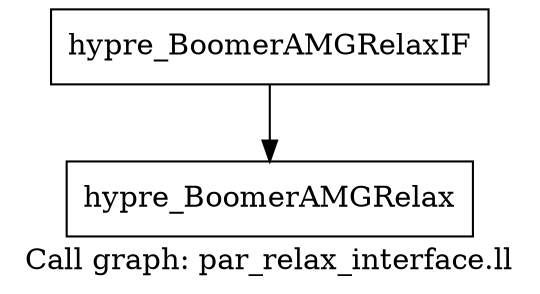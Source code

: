 digraph "Call graph: par_relax_interface.ll" {
	label="Call graph: par_relax_interface.ll";

	Node0x558d1e661b00 [shape=record,label="{hypre_BoomerAMGRelaxIF}"];
	Node0x558d1e661b00 -> Node0x558d1e661bb0;
	Node0x558d1e661bb0 [shape=record,label="{hypre_BoomerAMGRelax}"];
}
